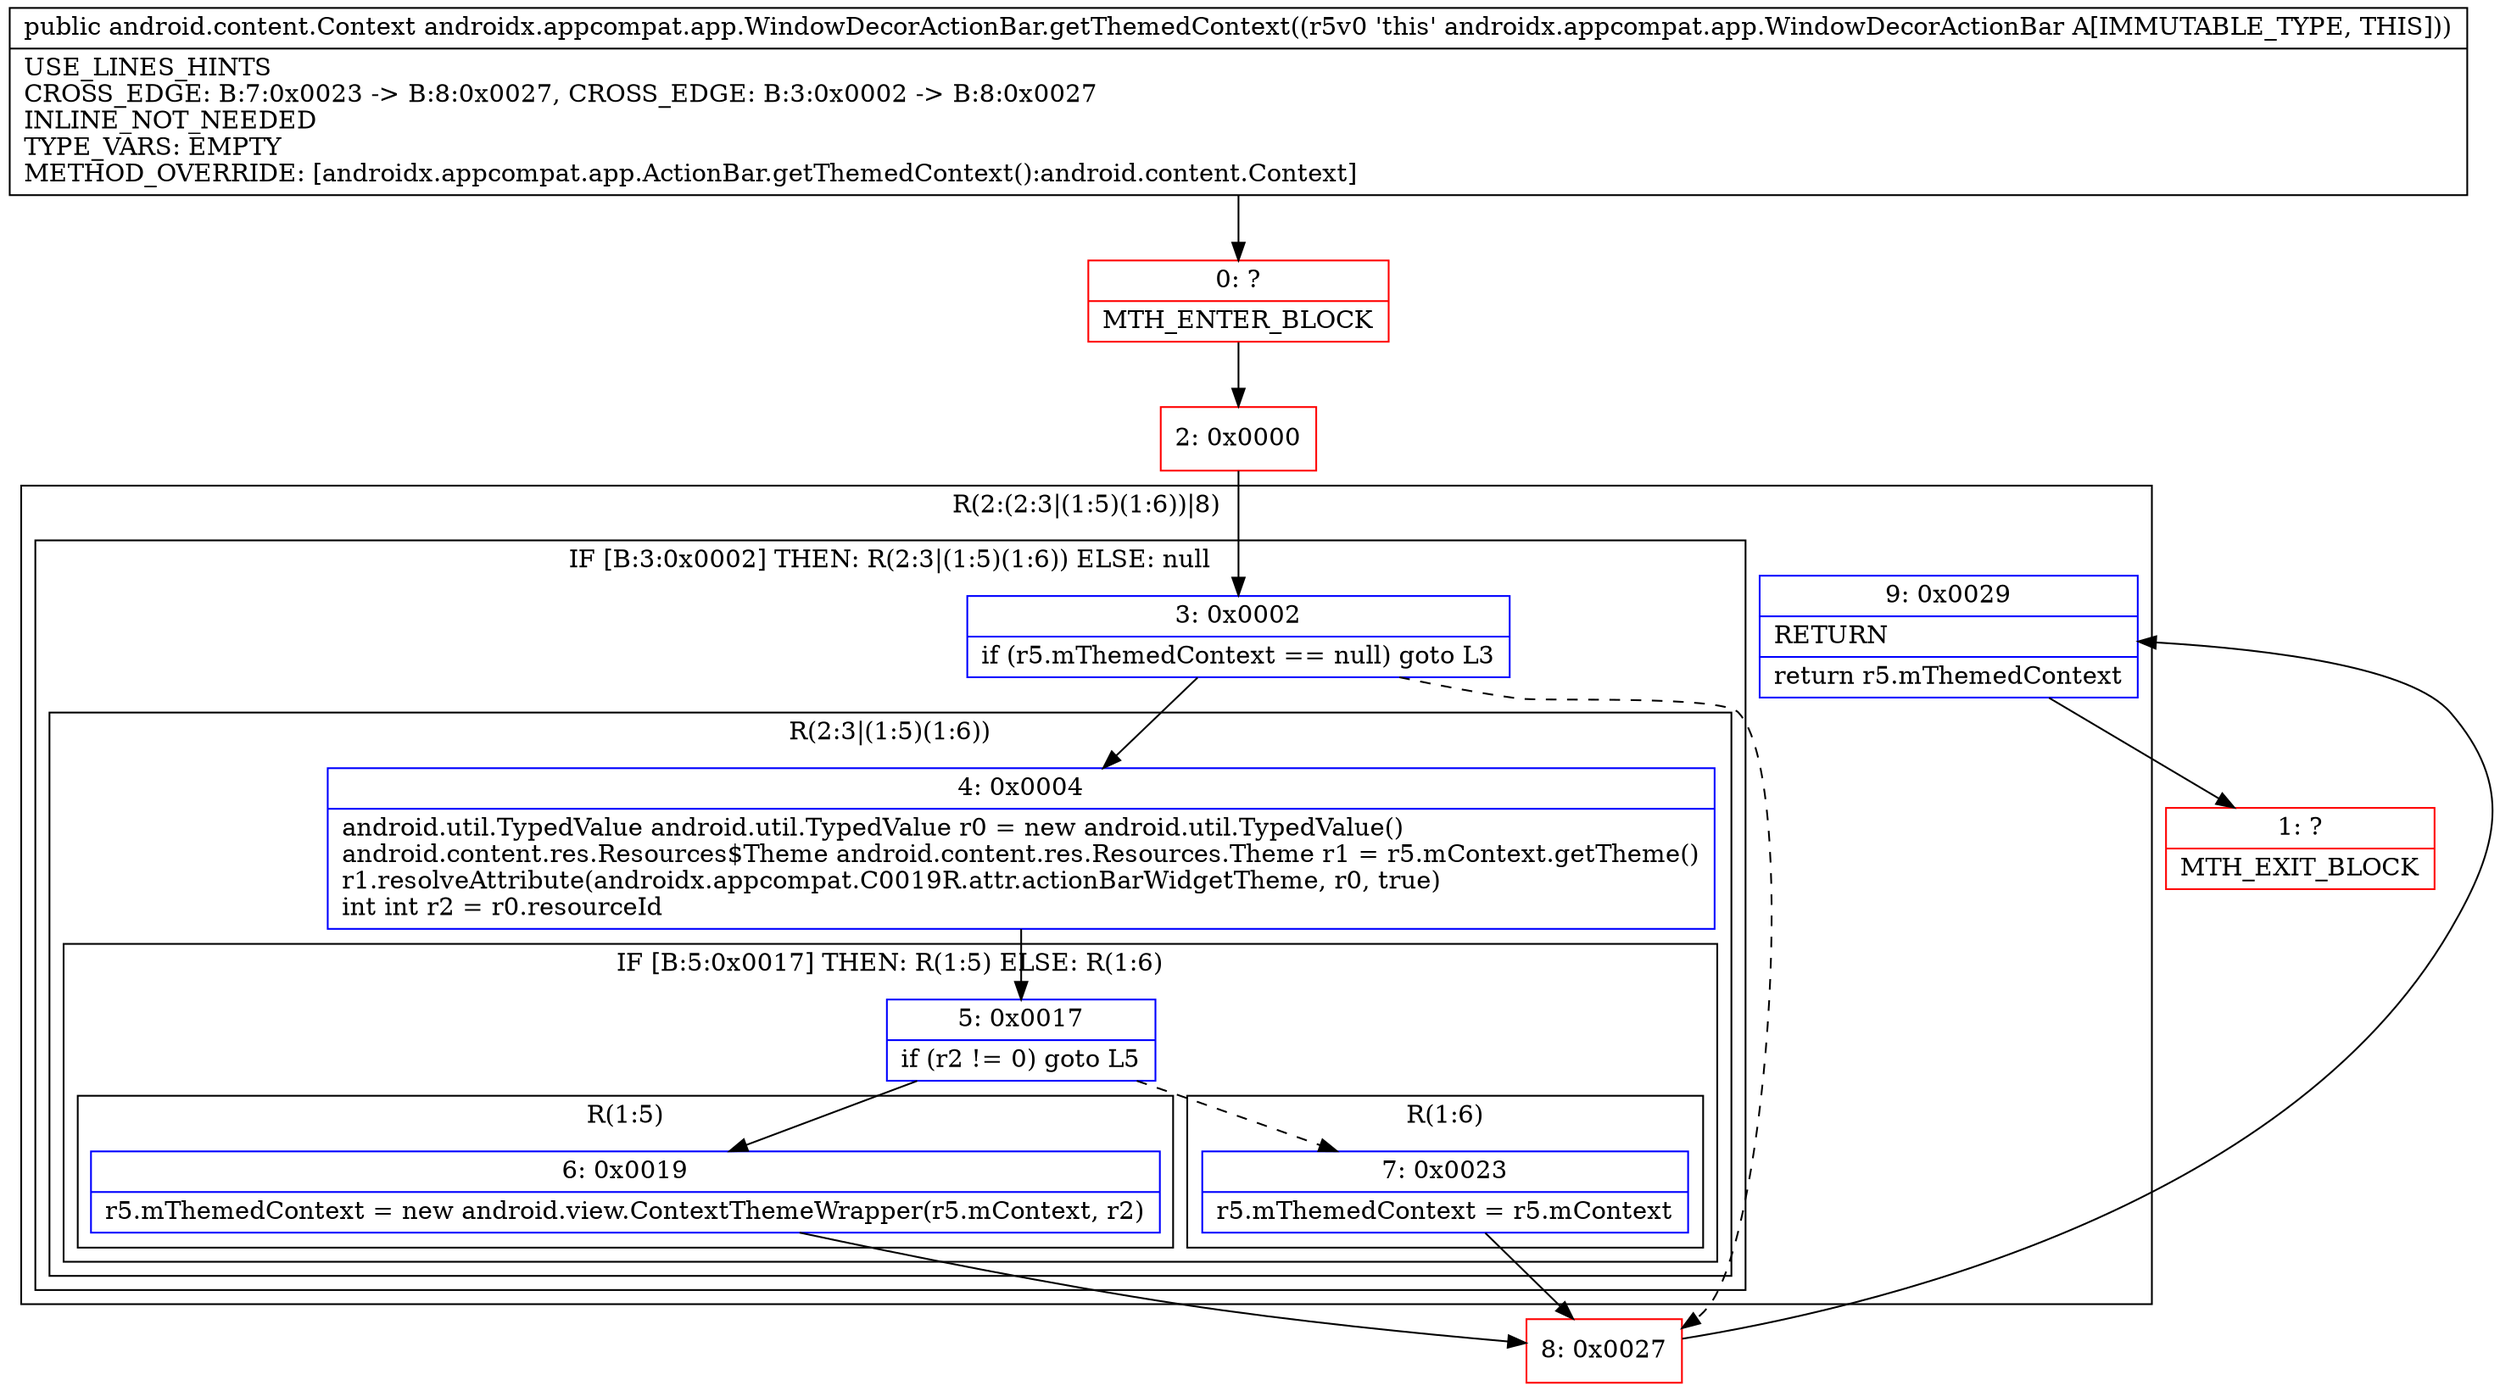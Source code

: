 digraph "CFG forandroidx.appcompat.app.WindowDecorActionBar.getThemedContext()Landroid\/content\/Context;" {
subgraph cluster_Region_1089488318 {
label = "R(2:(2:3|(1:5)(1:6))|8)";
node [shape=record,color=blue];
subgraph cluster_IfRegion_672276402 {
label = "IF [B:3:0x0002] THEN: R(2:3|(1:5)(1:6)) ELSE: null";
node [shape=record,color=blue];
Node_3 [shape=record,label="{3\:\ 0x0002|if (r5.mThemedContext == null) goto L3\l}"];
subgraph cluster_Region_1353530433 {
label = "R(2:3|(1:5)(1:6))";
node [shape=record,color=blue];
Node_4 [shape=record,label="{4\:\ 0x0004|android.util.TypedValue android.util.TypedValue r0 = new android.util.TypedValue()\landroid.content.res.Resources$Theme android.content.res.Resources.Theme r1 = r5.mContext.getTheme()\lr1.resolveAttribute(androidx.appcompat.C0019R.attr.actionBarWidgetTheme, r0, true)\lint int r2 = r0.resourceId\l}"];
subgraph cluster_IfRegion_1291903511 {
label = "IF [B:5:0x0017] THEN: R(1:5) ELSE: R(1:6)";
node [shape=record,color=blue];
Node_5 [shape=record,label="{5\:\ 0x0017|if (r2 != 0) goto L5\l}"];
subgraph cluster_Region_1353574215 {
label = "R(1:5)";
node [shape=record,color=blue];
Node_6 [shape=record,label="{6\:\ 0x0019|r5.mThemedContext = new android.view.ContextThemeWrapper(r5.mContext, r2)\l}"];
}
subgraph cluster_Region_1419705742 {
label = "R(1:6)";
node [shape=record,color=blue];
Node_7 [shape=record,label="{7\:\ 0x0023|r5.mThemedContext = r5.mContext\l}"];
}
}
}
}
Node_9 [shape=record,label="{9\:\ 0x0029|RETURN\l|return r5.mThemedContext\l}"];
}
Node_0 [shape=record,color=red,label="{0\:\ ?|MTH_ENTER_BLOCK\l}"];
Node_2 [shape=record,color=red,label="{2\:\ 0x0000}"];
Node_8 [shape=record,color=red,label="{8\:\ 0x0027}"];
Node_1 [shape=record,color=red,label="{1\:\ ?|MTH_EXIT_BLOCK\l}"];
MethodNode[shape=record,label="{public android.content.Context androidx.appcompat.app.WindowDecorActionBar.getThemedContext((r5v0 'this' androidx.appcompat.app.WindowDecorActionBar A[IMMUTABLE_TYPE, THIS]))  | USE_LINES_HINTS\lCROSS_EDGE: B:7:0x0023 \-\> B:8:0x0027, CROSS_EDGE: B:3:0x0002 \-\> B:8:0x0027\lINLINE_NOT_NEEDED\lTYPE_VARS: EMPTY\lMETHOD_OVERRIDE: [androidx.appcompat.app.ActionBar.getThemedContext():android.content.Context]\l}"];
MethodNode -> Node_0;Node_3 -> Node_4;
Node_3 -> Node_8[style=dashed];
Node_4 -> Node_5;
Node_5 -> Node_6;
Node_5 -> Node_7[style=dashed];
Node_6 -> Node_8;
Node_7 -> Node_8;
Node_9 -> Node_1;
Node_0 -> Node_2;
Node_2 -> Node_3;
Node_8 -> Node_9;
}

